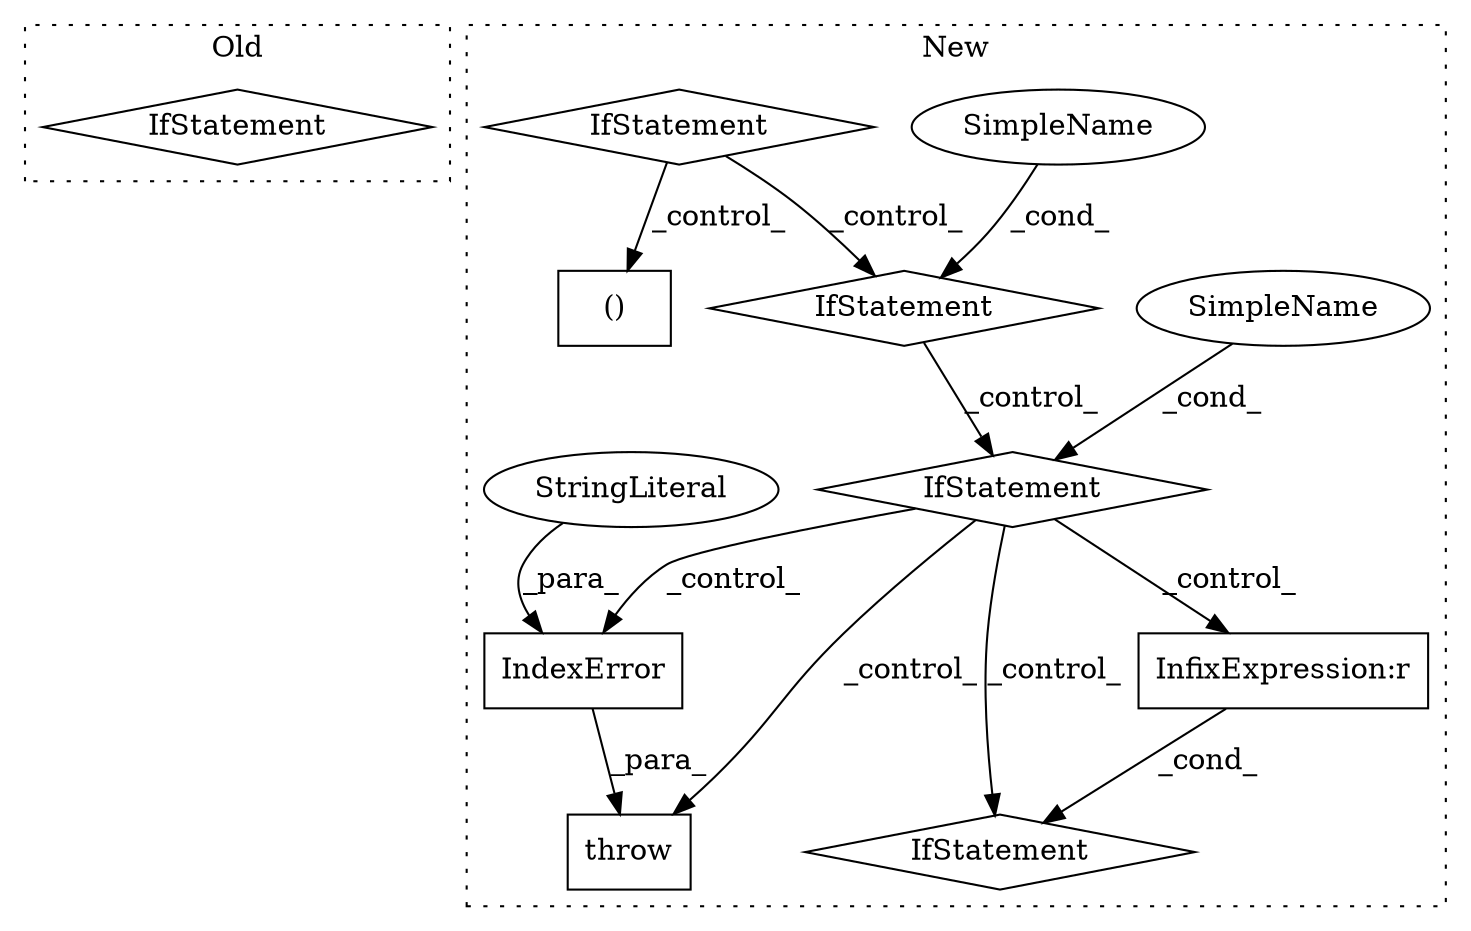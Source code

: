 digraph G {
subgraph cluster0 {
1 [label="IfStatement" a="25" s="16295,16328" l="4,2" shape="diamond"];
label = "Old";
style="dotted";
}
subgraph cluster1 {
2 [label="IndexError" a="32" s="16949,17017" l="11,1" shape="box"];
3 [label="throw" a="53" s="16943" l="6" shape="box"];
4 [label="IfStatement" a="25" s="16909,16933" l="4,2" shape="diamond"];
5 [label="SimpleName" a="42" s="" l="" shape="ellipse"];
6 [label="IfStatement" a="25" s="17036,17061" l="4,2" shape="diamond"];
7 [label="StringLiteral" a="45" s="16960" l="57" shape="ellipse"];
8 [label="IfStatement" a="25" s="16442,16461" l="4,2" shape="diamond"];
9 [label="()" a="106" s="16668" l="28" shape="box"];
10 [label="SimpleName" a="42" s="" l="" shape="ellipse"];
11 [label="IfStatement" a="25" s="16732,16785" l="4,2" shape="diamond"];
12 [label="InfixExpression:r" a="27" s="17053" l="4" shape="box"];
label = "New";
style="dotted";
}
2 -> 3 [label="_para_"];
4 -> 2 [label="_control_"];
4 -> 3 [label="_control_"];
4 -> 6 [label="_control_"];
4 -> 12 [label="_control_"];
5 -> 4 [label="_cond_"];
7 -> 2 [label="_para_"];
8 -> 11 [label="_control_"];
8 -> 9 [label="_control_"];
10 -> 11 [label="_cond_"];
11 -> 4 [label="_control_"];
12 -> 6 [label="_cond_"];
}